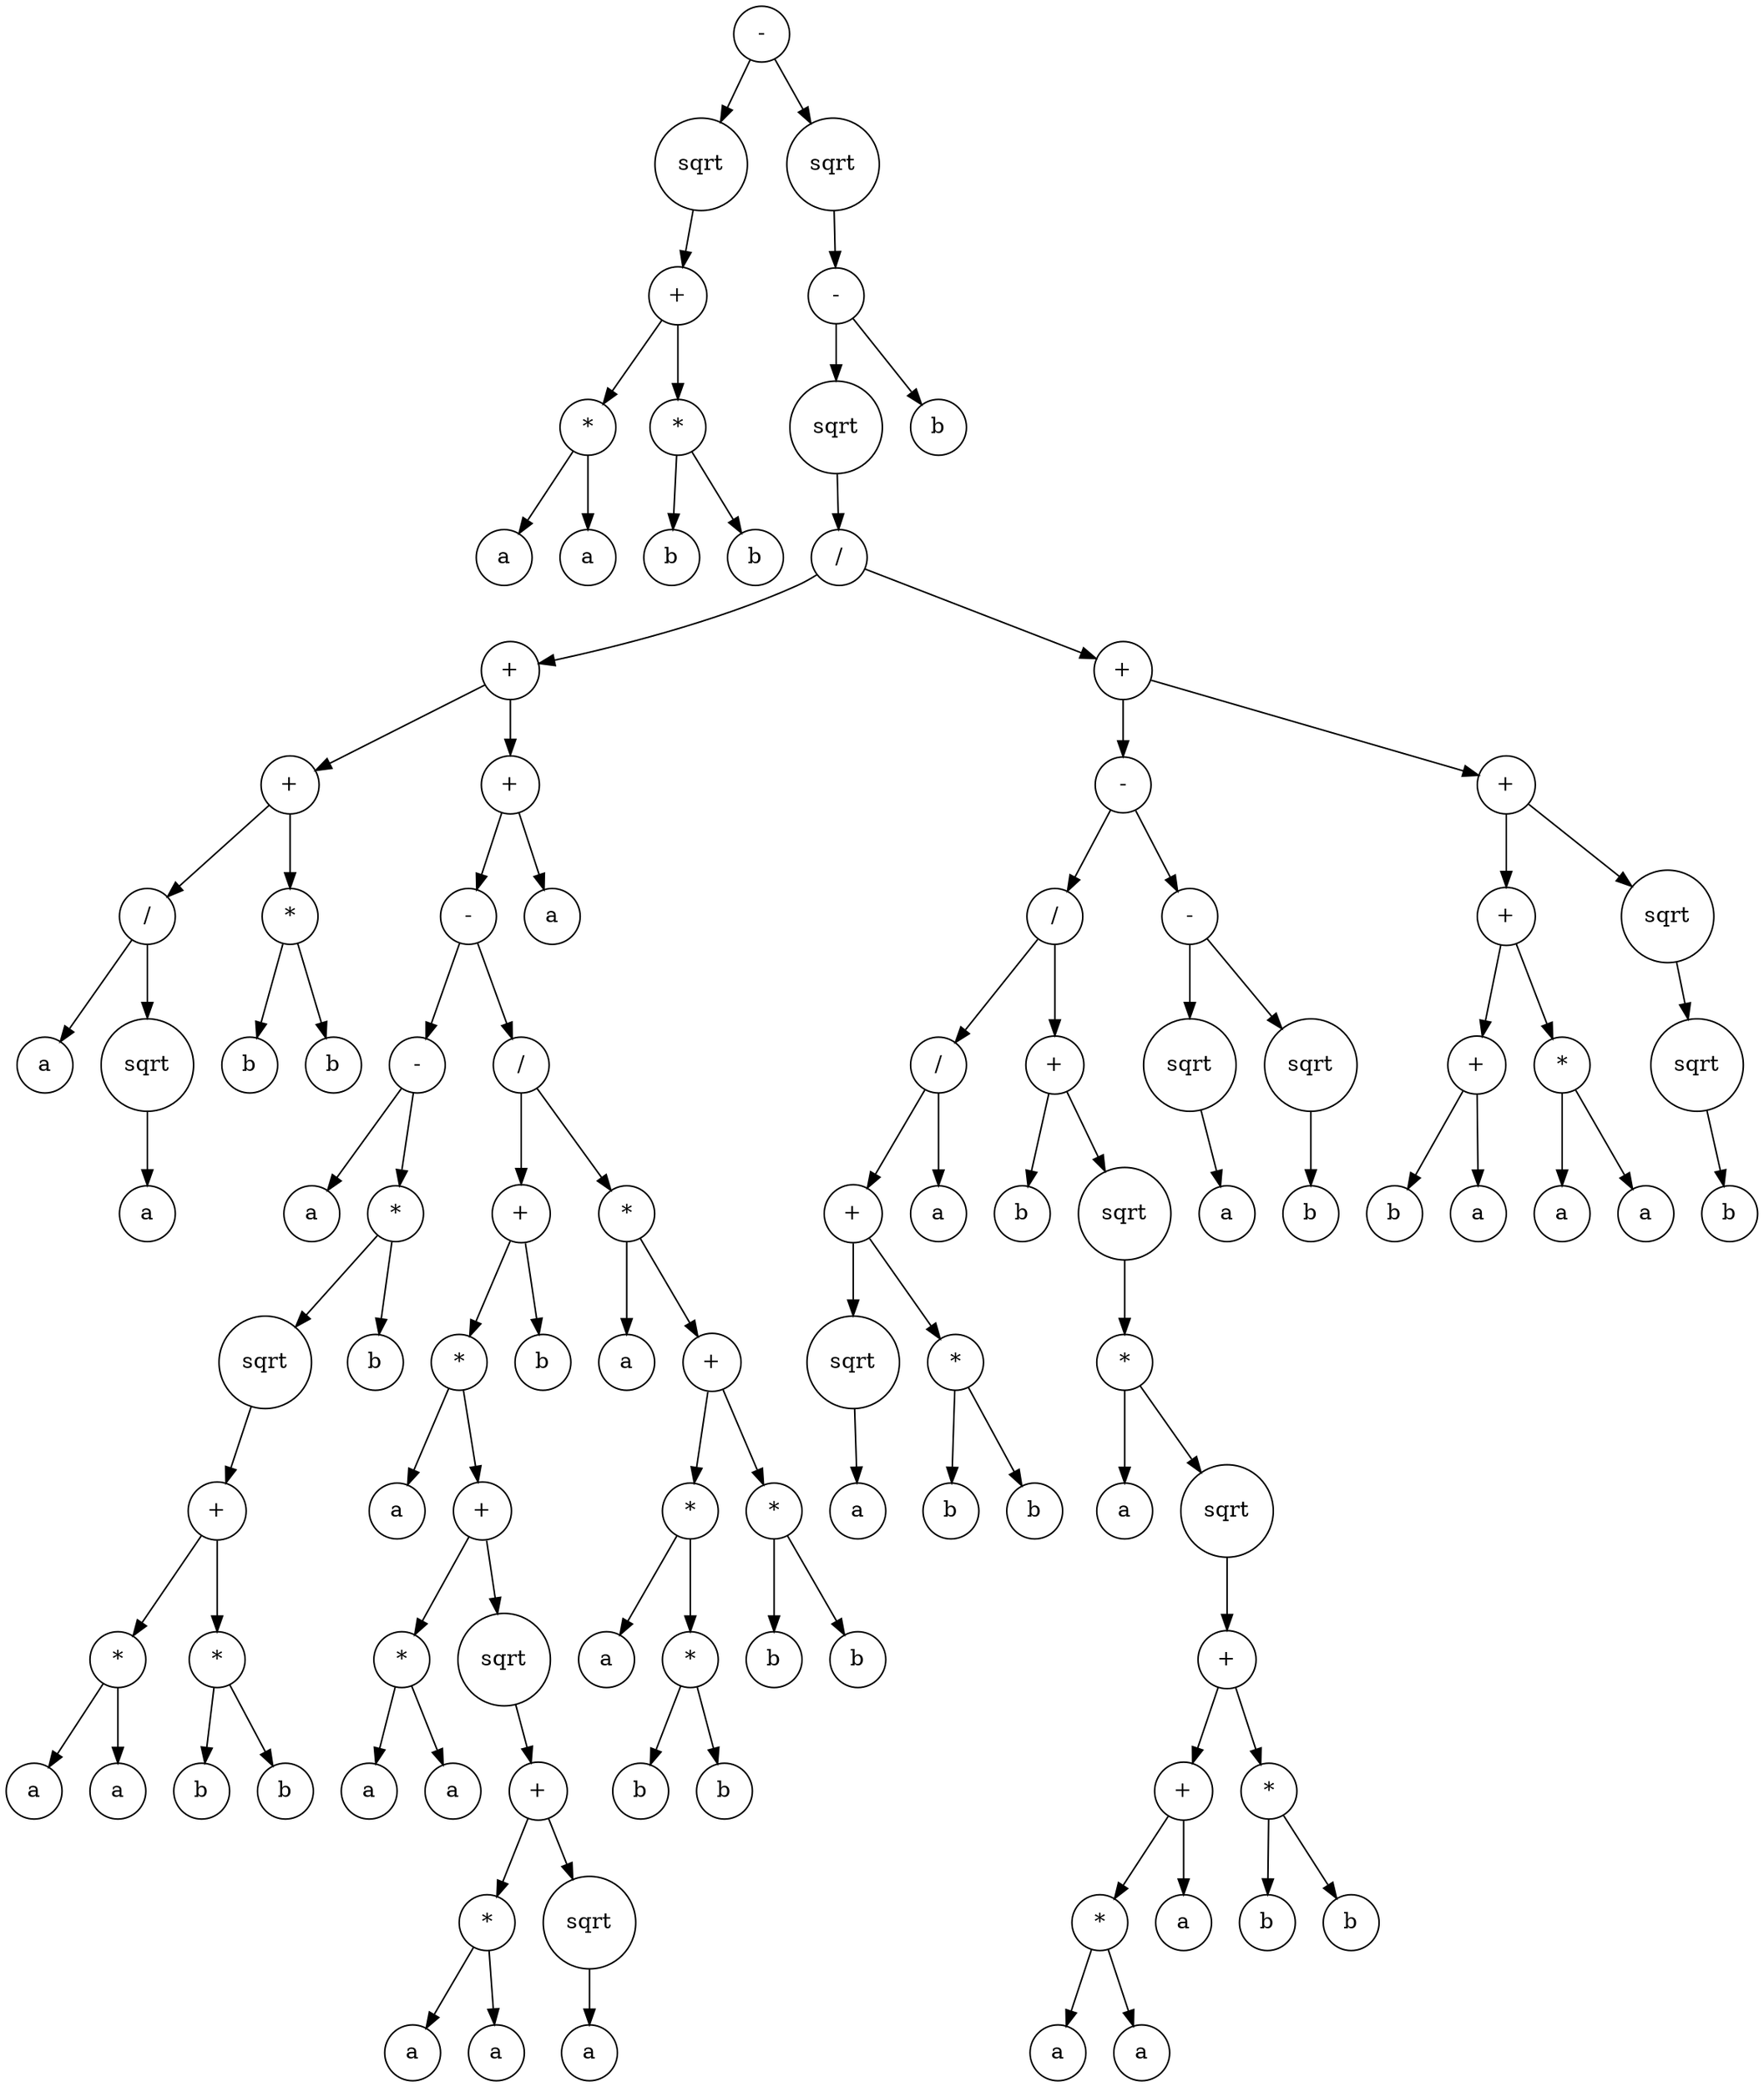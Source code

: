 digraph g {
graph [ordering=out];
node [shape=circle];
n[label = "-"];
n0[label = "sqrt"];
n00[label = "+"];
n000[label = "*"];
n0000[label = "a"];
n000 -> n0000;
n0001[label = "a"];
n000 -> n0001;
n00 -> n000;
n001[label = "*"];
n0010[label = "b"];
n001 -> n0010;
n0011[label = "b"];
n001 -> n0011;
n00 -> n001;
n0 -> n00;
n -> n0;
n1[label = "sqrt"];
n10[label = "-"];
n100[label = "sqrt"];
n1000[label = "/"];
n10000[label = "+"];
n100000[label = "+"];
n1000000[label = "/"];
n10000000[label = "a"];
n1000000 -> n10000000;
n10000001[label = "sqrt"];
n100000010[label = "a"];
n10000001 -> n100000010;
n1000000 -> n10000001;
n100000 -> n1000000;
n1000001[label = "*"];
n10000010[label = "b"];
n1000001 -> n10000010;
n10000011[label = "b"];
n1000001 -> n10000011;
n100000 -> n1000001;
n10000 -> n100000;
n100001[label = "+"];
n1000010[label = "-"];
n10000100[label = "-"];
n100001000[label = "a"];
n10000100 -> n100001000;
n100001001[label = "*"];
n1000010010[label = "sqrt"];
n10000100100[label = "+"];
n100001001000[label = "*"];
n1000010010000[label = "a"];
n100001001000 -> n1000010010000;
n1000010010001[label = "a"];
n100001001000 -> n1000010010001;
n10000100100 -> n100001001000;
n100001001001[label = "*"];
n1000010010010[label = "b"];
n100001001001 -> n1000010010010;
n1000010010011[label = "b"];
n100001001001 -> n1000010010011;
n10000100100 -> n100001001001;
n1000010010 -> n10000100100;
n100001001 -> n1000010010;
n1000010011[label = "b"];
n100001001 -> n1000010011;
n10000100 -> n100001001;
n1000010 -> n10000100;
n10000101[label = "/"];
n100001010[label = "+"];
n1000010100[label = "*"];
n10000101000[label = "a"];
n1000010100 -> n10000101000;
n10000101001[label = "+"];
n100001010010[label = "*"];
n1000010100100[label = "a"];
n100001010010 -> n1000010100100;
n1000010100101[label = "a"];
n100001010010 -> n1000010100101;
n10000101001 -> n100001010010;
n100001010011[label = "sqrt"];
n1000010100110[label = "+"];
n10000101001100[label = "*"];
n100001010011000[label = "a"];
n10000101001100 -> n100001010011000;
n100001010011001[label = "a"];
n10000101001100 -> n100001010011001;
n1000010100110 -> n10000101001100;
n10000101001101[label = "sqrt"];
n100001010011010[label = "a"];
n10000101001101 -> n100001010011010;
n1000010100110 -> n10000101001101;
n100001010011 -> n1000010100110;
n10000101001 -> n100001010011;
n1000010100 -> n10000101001;
n100001010 -> n1000010100;
n1000010101[label = "b"];
n100001010 -> n1000010101;
n10000101 -> n100001010;
n100001011[label = "*"];
n1000010110[label = "a"];
n100001011 -> n1000010110;
n1000010111[label = "+"];
n10000101110[label = "*"];
n100001011100[label = "a"];
n10000101110 -> n100001011100;
n100001011101[label = "*"];
n1000010111010[label = "b"];
n100001011101 -> n1000010111010;
n1000010111011[label = "b"];
n100001011101 -> n1000010111011;
n10000101110 -> n100001011101;
n1000010111 -> n10000101110;
n10000101111[label = "*"];
n100001011110[label = "b"];
n10000101111 -> n100001011110;
n100001011111[label = "b"];
n10000101111 -> n100001011111;
n1000010111 -> n10000101111;
n100001011 -> n1000010111;
n10000101 -> n100001011;
n1000010 -> n10000101;
n100001 -> n1000010;
n1000011[label = "a"];
n100001 -> n1000011;
n10000 -> n100001;
n1000 -> n10000;
n10001[label = "+"];
n100010[label = "-"];
n1000100[label = "/"];
n10001000[label = "/"];
n100010000[label = "+"];
n1000100000[label = "sqrt"];
n10001000000[label = "a"];
n1000100000 -> n10001000000;
n100010000 -> n1000100000;
n1000100001[label = "*"];
n10001000010[label = "b"];
n1000100001 -> n10001000010;
n10001000011[label = "b"];
n1000100001 -> n10001000011;
n100010000 -> n1000100001;
n10001000 -> n100010000;
n100010001[label = "a"];
n10001000 -> n100010001;
n1000100 -> n10001000;
n10001001[label = "+"];
n100010010[label = "b"];
n10001001 -> n100010010;
n100010011[label = "sqrt"];
n1000100110[label = "*"];
n10001001100[label = "a"];
n1000100110 -> n10001001100;
n10001001101[label = "sqrt"];
n100010011010[label = "+"];
n1000100110100[label = "+"];
n10001001101000[label = "*"];
n100010011010000[label = "a"];
n10001001101000 -> n100010011010000;
n100010011010001[label = "a"];
n10001001101000 -> n100010011010001;
n1000100110100 -> n10001001101000;
n10001001101001[label = "a"];
n1000100110100 -> n10001001101001;
n100010011010 -> n1000100110100;
n1000100110101[label = "*"];
n10001001101010[label = "b"];
n1000100110101 -> n10001001101010;
n10001001101011[label = "b"];
n1000100110101 -> n10001001101011;
n100010011010 -> n1000100110101;
n10001001101 -> n100010011010;
n1000100110 -> n10001001101;
n100010011 -> n1000100110;
n10001001 -> n100010011;
n1000100 -> n10001001;
n100010 -> n1000100;
n1000101[label = "-"];
n10001010[label = "sqrt"];
n100010100[label = "a"];
n10001010 -> n100010100;
n1000101 -> n10001010;
n10001011[label = "sqrt"];
n100010110[label = "b"];
n10001011 -> n100010110;
n1000101 -> n10001011;
n100010 -> n1000101;
n10001 -> n100010;
n100011[label = "+"];
n1000110[label = "+"];
n10001100[label = "+"];
n100011000[label = "b"];
n10001100 -> n100011000;
n100011001[label = "a"];
n10001100 -> n100011001;
n1000110 -> n10001100;
n10001101[label = "*"];
n100011010[label = "a"];
n10001101 -> n100011010;
n100011011[label = "a"];
n10001101 -> n100011011;
n1000110 -> n10001101;
n100011 -> n1000110;
n1000111[label = "sqrt"];
n10001110[label = "sqrt"];
n100011100[label = "b"];
n10001110 -> n100011100;
n1000111 -> n10001110;
n100011 -> n1000111;
n10001 -> n100011;
n1000 -> n10001;
n100 -> n1000;
n10 -> n100;
n101[label = "b"];
n10 -> n101;
n1 -> n10;
n -> n1;
}
